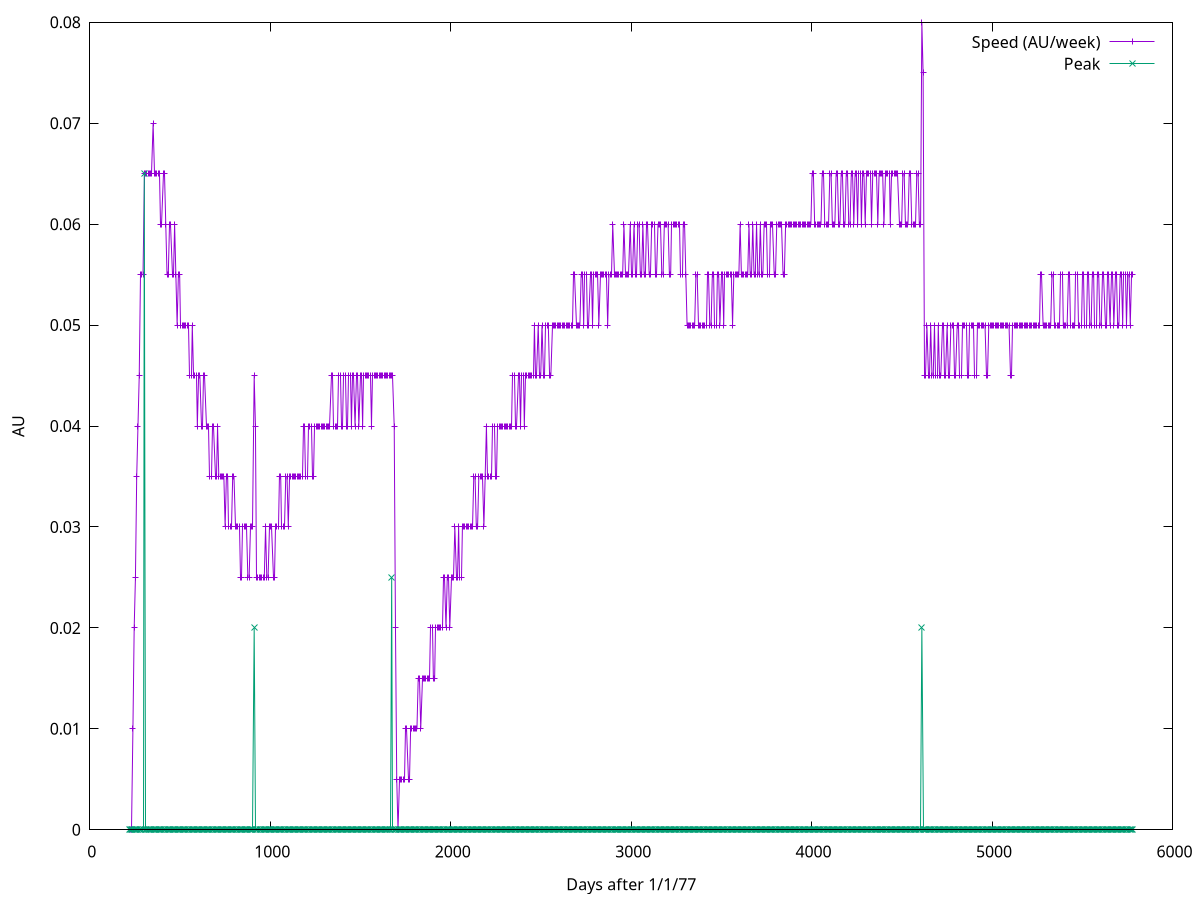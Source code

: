 # ----------------------------------------------------------------
# 
# Date:     24-10-2018
# ----------------------------------------------------------------
set datafile separator ","
set datafile missing "null"
set terminal png
set style fill solid
set xlabel "Days after 1/1/77"
set ylabel "AU"
plot '-' using 1:2 title 'Speed (AU/week)' with linespoints,  '-' using 1:3 title 'Peak' with linespoints
218,0.0,0
225,0.0,0
232,0.0,0
239,0.00999999,0
246,0.01999998,0
253,0.025000036,0
260,0.035000026,0
267,0.03999996,0
274,0.045000017,0
281,0.055000007,0
288,0.054999948,0
295,0.055000007,0
302,0.06500006,0.06500006
309,0.065,0
316,0.065,0
323,0.065,0
330,0.065,0
337,0.065,0
344,0.065,0
351,0.06999999,0
358,0.065,0
365,0.065,0
372,0.06499994,0
379,0.06500006,0
386,0.06500006,0
393,0.059999943,0
400,0.059999943,0
407,0.06500006,0
414,0.06500006,0
421,0.059999943,0
428,0.054999948,0
435,0.055000067,0
442,0.060000062,0
449,0.059999943,0
456,0.054999948,0
463,0.054999948,0
470,0.060000062,0
477,0.055000067,0
484,0.049999952,0
491,0.054999948,0
498,0.055000067,0
505,0.05000007,0
512,0.049999952,0
519,0.049999952,0
526,0.049999952,0
533,0.05000007,0
540,0.05000007,0
547,0.049999952,0
554,0.044999957,0
561,0.044999957,0
568,0.05000007,0
575,0.045000076,0
582,0.044999957,0
589,0.044999957,0
596,0.03999996,0
603,0.044999957,0
610,0.045000076,0
617,0.04000008,0
624,0.03999996,0
631,0.044999957,0
638,0.044999957,0
645,0.03999996,0
652,0.03999996,0
659,0.03999996,0
666,0.035000086,0
673,0.035000086,0
680,0.03999996,0
687,0.03999996,0
694,0.035000086,0
701,0.035000086,0
708,0.03999996,0
715,0.034999847,0
722,0.035000086,0
729,0.035000086,0
736,0.034999847,0
743,0.035000086,0
750,0.029999971,0
757,0.034999847,0
764,0.035000086,0
771,0.029999971,0
778,0.029999971,0
785,0.03000021,0
792,0.035000086,0
799,0.034999847,0
806,0.029999971,0
813,0.029999971,0
820,0.029999971,0
827,0.029999971,0
834,0.025000095,0
841,0.025000095,0
848,0.029999971,0
855,0.029999971,0
862,0.029999971,0
869,0.029999971,0
876,0.024999857,0
883,0.025000095,0
890,0.029999971,0
897,0.029999971,0
904,0.03000021,0
911,0.045000076,0.02000022
918,0.03999996,0
925,0.024999857,0
932,0.024999857,0
939,0.025000095,0
946,0.025000095,0
953,0.025000095,0
960,0.025000095,0
967,0.024999857,0
974,0.029999971,0
981,0.025000095,0
988,0.024999857,0
995,0.029999971,0
1002,0.029999971,0
1009,0.029999971,0
1016,0.025000095,0
1023,0.025000095,0
1030,0.029999971,0
1037,0.029999971,0
1044,0.029999971,0
1051,0.034999847,0
1058,0.035000086,0
1065,0.029999971,0
1072,0.029999971,0
1079,0.03000021,0
1086,0.035000086,0
1093,0.034999847,0
1100,0.029999971,0
1107,0.035000086,0
1114,0.034999847,0
1121,0.034999847,0
1128,0.035000086,0
1135,0.035000086,0
1142,0.035000086,0
1149,0.035000086,0
1156,0.034999847,0
1163,0.034999847,0
1170,0.035000086,0
1177,0.035000086,0
1184,0.03999996,0
1191,0.03999996,0
1198,0.035000086,0
1205,0.035000086,0
1212,0.03999996,0
1219,0.03999996,0
1226,0.03999996,0
1233,0.035000086,0
1240,0.035000086,0
1247,0.03999996,0
1254,0.03999996,0
1261,0.03999996,0
1268,0.03999996,0
1275,0.03999996,0
1282,0.03999996,0
1289,0.03999996,0
1296,0.03999996,0
1303,0.03999996,0
1310,0.0400002,0
1317,0.0400002,0
1324,0.03999996,0
1331,0.03999996,0
1338,0.044999838,0
1345,0.044999838,0
1352,0.0400002,0
1359,0.0400002,0
1366,0.03999996,0
1373,0.03999996,0
1380,0.044999838,0
1387,0.044999838,0
1394,0.0400002,0
1401,0.0400002,0
1408,0.044999838,0
1415,0.044999838,0
1422,0.03999996,0
1429,0.03999996,0
1436,0.045000315,0
1443,0.045000315,0
1450,0.03999996,0
1457,0.0449996,0
1463,0.0449996,0
1470,0.03999996,0
1477,0.045000076,0
1484,0.045000076,0
1491,0.03999996,0
1498,0.045000076,0
1505,0.045000076,0
1512,0.03999996,0
1519,0.045000076,0
1526,0.045000076,0
1533,0.045000076,0
1540,0.045000076,0
1547,0.045000076,0
1554,0.045000076,0
1561,0.03999996,0
1568,0.045000076,0
1575,0.045000076,0
1582,0.0449996,0
1589,0.0449996,0
1596,0.045000076,0
1603,0.045000076,0
1610,0.045000076,0
1617,0.045000076,0
1624,0.045000076,0
1631,0.045000076,0
1638,0.045000076,0
1645,0.045000076,0
1652,0.045000076,0
1659,0.045000076,0
1666,0.0449996,0
1673,0.045000076,0.025000095
1680,0.045000076,0
1687,0.03999996,0
1694,0.01999998,0
1701,0.0049996376,0
1708,0.0,0
1715,0.0050001144,0
1722,0.0050001144,0
1729,0.0050001144,0
1736,0.0050001144,0
1743,0.0050001144,0
1750,0.009999752,0
1757,0.009999752,0
1764,0.0050001144,0
1771,0.0050001144,0
1778,0.010000229,0
1785,0.009999752,0
1792,0.009999752,0
1799,0.010000229,0
1806,0.010000229,0
1813,0.009999752,0
1820,0.0149998665,0
1827,0.015000343,0
1834,0.010000229,0
1841,0.0149998665,0
1848,0.0149998665,0
1855,0.0149998665,0
1862,0.0149998665,0
1869,0.015000343,0
1876,0.0149998665,0
1883,0.0149998665,0
1890,0.01999998,0
1897,0.01999998,0
1904,0.015000343,0
1911,0.0149998665,0
1918,0.01999998,0
1925,0.01999998,0
1932,0.01999998,0
1939,0.01999998,0
1946,0.01999998,0
1953,0.01999998,0
1960,0.025000095,0
1967,0.025000095,0
1974,0.01999998,0
1981,0.025000095,0
1988,0.024999619,0
1995,0.01999998,0
2002,0.025000095,0
2009,0.025000095,0
2016,0.025000095,0
2023,0.029999733,0
2030,0.025000095,0
2037,0.025000095,0
2044,0.029999733,0
2051,0.025000095,0
2058,0.025000095,0
2065,0.029999733,0
2072,0.03000021,0
2079,0.03000021,0
2086,0.029999733,0
2093,0.03000021,0
2100,0.03000021,0
2107,0.029999733,0
2114,0.029999733,0
2121,0.03000021,0
2128,0.035000324,0
2135,0.034999847,0
2142,0.029999733,0
2149,0.03000021,0
2156,0.035000324,0
2163,0.034999847,0
2170,0.034999847,0
2177,0.034999847,0
2184,0.03000021,0
2191,0.035000324,0
2198,0.03999996,0
2205,0.034999847,0
2212,0.034999847,0
2219,0.034999847,0
2226,0.034999847,0
2233,0.03999996,0
2240,0.03999996,0
2247,0.035000324,0
2254,0.035000324,0
2261,0.03999996,0
2268,0.03999996,0
2275,0.03999996,0
2282,0.03999996,0
2289,0.03999996,0
2296,0.03999996,0
2303,0.03999996,0
2310,0.03999996,0
2317,0.03999996,0
2324,0.03999996,0
2331,0.03999996,0
2338,0.03999996,0
2345,0.045000076,0
2352,0.045000076,0
2359,0.03999996,0
2366,0.03999996,0
2373,0.045000076,0
2380,0.045000076,0
2387,0.03999996,0
2394,0.045000076,0
2401,0.045000076,0
2408,0.03999996,0
2415,0.045000076,0
2422,0.045000076,0
2429,0.0449996,0
2436,0.0449996,0
2443,0.045000076,0
2450,0.045000076,0
2457,0.045000076,0
2464,0.05000019,0
2471,0.045000076,0
2478,0.045000076,0
2485,0.05000019,0
2492,0.045000076,0
2499,0.0449996,0
2506,0.049999714,0
2513,0.045000076,0
2520,0.045000076,0
2527,0.05000019,0
2534,0.05000019,0
2541,0.049999714,0
2548,0.0449996,0
2555,0.045000076,0
2562,0.05000019,0
2569,0.05000019,0
2576,0.05000019,0
2583,0.049999714,0
2590,0.049999714,0
2597,0.05000019,0
2604,0.05000019,0
2611,0.05000019,0
2618,0.049999714,0
2625,0.049999714,0
2632,0.05000019,0
2639,0.05000019,0
2646,0.05000019,0
2653,0.049999714,0
2660,0.049999714,0
2667,0.05000019,0
2674,0.05000019,0
2681,0.05499983,0
2688,0.05499983,0
2695,0.05000019,0
2702,0.05000019,0
2709,0.05000019,0
2716,0.049999714,0
2723,0.05499983,0
2730,0.055000305,0
2737,0.05000019,0
2744,0.05499983,0
2751,0.05499983,0
2758,0.05000019,0
2765,0.05000019,0
2772,0.05499983,0
2779,0.05499983,0
2786,0.05000019,0
2793,0.05499983,0
2800,0.05499983,0
2807,0.055000305,0
2814,0.05499983,0
2821,0.049999714,0
2828,0.055000305,0
2835,0.055000305,0
2842,0.05499983,0
2849,0.05499983,0
2856,0.055000305,0
2863,0.05499983,0
2870,0.049999714,0
2877,0.055000305,0
2884,0.05499983,0
2891,0.05499983,0
2898,0.06000042,0
2905,0.05499983,0
2912,0.05499983,0
2919,0.055000305,0
2925,0.05499983,0
2932,0.055000305,0
2939,0.055000305,0
2946,0.05499935,0
2953,0.055000305,0
2960,0.06000042,0
2967,0.05499935,0
2974,0.05499935,0
2981,0.055000305,0
2988,0.055000305,0
2995,0.059999466,0
3002,0.055000305,0
3009,0.055000305,0
3016,0.059999466,0
3023,0.055000305,0
3030,0.055000305,0
3037,0.059999466,0
3044,0.06000042,0
3051,0.055000305,0
3058,0.05499935,0
3065,0.06000042,0
3072,0.055000305,0
3079,0.05499935,0
3086,0.06000042,0
3093,0.06000042,0
3100,0.05499935,0
3107,0.055000305,0
3114,0.06000042,0
3121,0.059999466,0
3128,0.059999466,0
3135,0.055000305,0
3142,0.055000305,0
3149,0.059999466,0
3156,0.06000042,0
3163,0.06000042,0
3170,0.05499935,0
3177,0.055000305,0
3184,0.06000042,0
3191,0.059999466,0
3198,0.059999466,0
3205,0.06000042,0
3212,0.055000305,0
3219,0.05499935,0
3226,0.06000042,0
3233,0.06000042,0
3240,0.059999466,0
3247,0.059999466,0
3254,0.06000042,0
3261,0.06000042,0
3268,0.059999466,0
3275,0.055000305,0
3282,0.055000305,0
3289,0.059999466,0
3296,0.06000042,0
3303,0.055000305,0
3310,0.049999237,0
3317,0.05000019,0
3324,0.05000019,0
3331,0.05000019,0
3338,0.05000019,0
3345,0.049999237,0
3352,0.05000019,0
3359,0.055000305,0
3366,0.05499935,0
3373,0.05000019,0
3380,0.05000019,0
3387,0.05000019,0
3394,0.05000019,0
3401,0.049999237,0
3408,0.05000019,0
3415,0.05000019,0
3422,0.055000305,0
3429,0.055000305,0
3436,0.049999237,0
3443,0.05000019,0
3450,0.055000305,0
3457,0.05499935,0
3464,0.05000019,0
3471,0.05000019,0
3478,0.05499935,0
3485,0.055000305,0
3492,0.05000019,0
3499,0.055000305,0
3506,0.055000305,0
3513,0.049999237,0
3520,0.055000305,0
3527,0.055000305,0
3534,0.05499935,0
3541,0.055000305,0
3548,0.055000305,0
3555,0.05499935,0
3562,0.05000019,0
3569,0.055000305,0
3576,0.05499935,0
3583,0.055000305,0
3590,0.055000305,0
3597,0.05499935,0
3604,0.06000042,0
3611,0.055000305,0
3618,0.05499935,0
3625,0.055000305,0
3632,0.055000305,0
3639,0.05499935,0
3646,0.055000305,0
3653,0.06000042,0
3660,0.05499935,0
3667,0.055000305,0
3674,0.06000042,0
3681,0.05499935,0
3688,0.055000305,0
3695,0.06000042,0
3702,0.05499935,0
3709,0.055000305,0
3716,0.06000042,0
3723,0.05499935,0
3730,0.055000305,0
3737,0.06000042,0
3744,0.059999466,0
3751,0.059999466,0
3758,0.055000305,0
3765,0.055000305,0
3772,0.059999466,0
3779,0.06000042,0
3786,0.06000042,0
3793,0.05499935,0
3800,0.055000305,0
3807,0.06000042,0
3814,0.059999466,0
3821,0.059999466,0
3828,0.06000042,0
3835,0.06000042,0
3842,0.05499935,0
3849,0.055000305,0
3856,0.06000042,0
3863,0.059999466,0
3870,0.06000042,0
3877,0.06000042,0
3884,0.059999466,0
3891,0.059999466,0
3898,0.06000042,0
3905,0.06000042,0
3912,0.059999466,0
3919,0.06000042,0
3926,0.06000042,0
3933,0.059999466,0
3940,0.059999466,0
3947,0.06000042,0
3954,0.06000042,0
3961,0.059999466,0
3968,0.059999466,0
3975,0.06000042,0
3982,0.06000042,0
3989,0.059999466,0
3996,0.06000042,0
4003,0.065000534,0
4010,0.06499958,0
4017,0.059999466,0
4024,0.06000042,0
4031,0.06000042,0
4038,0.059999466,0
4045,0.059999466,0
4052,0.06000042,0
4059,0.065000534,0
4066,0.06499958,0
4073,0.059999466,0
4080,0.06000042,0
4087,0.06000042,0
4094,0.059999466,0
4101,0.06499958,0
4108,0.065000534,0
4115,0.06000042,0
4122,0.059999466,0
4129,0.06000042,0
4136,0.065000534,0
4143,0.06499958,0
4150,0.059999466,0
4157,0.06000042,0
4164,0.065000534,0
4171,0.06499958,0
4178,0.059999466,0
4185,0.06000042,0
4192,0.065000534,0
4199,0.06499958,0
4206,0.059999466,0
4213,0.06000042,0
4220,0.065000534,0
4227,0.06499958,0
4234,0.059999466,0
4241,0.06499958,0
4248,0.065000534,0
4255,0.06000042,0
4262,0.06499958,0
4269,0.06499958,0
4276,0.06000042,0
4283,0.065000534,0
4290,0.06499958,0
4297,0.059999466,0
4304,0.065000534,0
4311,0.065000534,0
4318,0.06499958,0
4325,0.06499958,0
4332,0.06000042,0
4339,0.065000534,0
4346,0.06499958,0
4353,0.06499958,0
4360,0.06499958,0
4367,0.06000042,0
4374,0.065000534,0
4381,0.06499958,0
4387,0.06499958,0
4394,0.065000534,0
4401,0.06000042,0
4408,0.06499958,0
4415,0.06499958,0
4422,0.065000534,0
4429,0.065000534,0
4436,0.059999466,0
4443,0.06499958,0
4450,0.065000534,0
4457,0.065000534,0
4464,0.06499958,0
4471,0.06499958,0
4478,0.06499958,0
4485,0.06000042,0
4492,0.06000042,0
4499,0.059999466,0
4506,0.06499958,0
4513,0.065000534,0
4520,0.06000042,0
4527,0.059999466,0
4534,0.06000042,0
4541,0.065000534,0
4548,0.06499958,0
4555,0.059999466,0
4562,0.06000042,0
4569,0.06000042,0
4576,0.059999466,0
4583,0.06499958,0
4590,0.065000534,0
4597,0.06000042,0
4604,0.059999466,0
4611,0.07999992,0.020000458
4618,0.07499981,0
4625,0.045000076,0
4632,0.045000076,0
4639,0.05000019,0
4646,0.045000076,0
4653,0.045000076,0
4660,0.05000019,0
4667,0.044999123,0
4674,0.045000076,0
4681,0.05000019,0
4688,0.045000076,0
4695,0.045000076,0
4702,0.05000019,0
4709,0.045000076,0
4716,0.044999123,0
4723,0.05000019,0
4730,0.05000019,0
4737,0.045000076,0
4744,0.045000076,0
4751,0.05000019,0
4758,0.045000076,0
4765,0.045000076,0
4772,0.05000019,0
4779,0.049999237,0
4786,0.05000019,0
4793,0.045000076,0
4800,0.045000076,0
4807,0.05000019,0
4814,0.049999237,0
4821,0.045000076,0
4828,0.045000076,0
4835,0.05000019,0
4842,0.05000019,0
4849,0.05000019,0
4856,0.05000019,0
4863,0.044999123,0
4870,0.044999123,0
4877,0.050001144,0
4884,0.050001144,0
4891,0.049999237,0
4898,0.049999237,0
4905,0.045000076,0
4912,0.045000076,0
4919,0.049999237,0
4926,0.050001144,0
4933,0.050001144,0
4940,0.049999237,0
4947,0.049999237,0
4954,0.049999237,0
4961,0.050001144,0
4968,0.045000076,0
4975,0.045000076,0
4982,0.050001144,0
4989,0.049999237,0
4996,0.049999237,0
5003,0.049999237,0
5010,0.050001144,0
5017,0.050001144,0
5024,0.049999237,0
5031,0.049999237,0
5038,0.049999237,0
5045,0.050001144,0
5052,0.050001144,0
5059,0.049999237,0
5066,0.049999237,0
5073,0.049999237,0
5080,0.050001144,0
5087,0.050001144,0
5094,0.049999237,0
5101,0.045000076,0
5108,0.045000076,0
5115,0.049999237,0
5122,0.049999237,0
5129,0.050001144,0
5136,0.050001144,0
5143,0.049999237,0
5150,0.049999237,0
5157,0.049999237,0
5164,0.050001144,0
5171,0.050001144,0
5178,0.049999237,0
5185,0.049999237,0
5192,0.049999237,0
5199,0.050001144,0
5206,0.050001144,0
5213,0.049999237,0
5220,0.049999237,0
5227,0.049999237,0
5234,0.050001144,0
5241,0.050001144,0
5248,0.049999237,0
5255,0.049999237,0
5262,0.049999237,0
5269,0.055000305,0
5276,0.055000305,0
5283,0.049999237,0
5290,0.050001144,0
5297,0.050001144,0
5304,0.049999237,0
5311,0.049999237,0
5318,0.049999237,0
5325,0.050001144,0
5332,0.055000305,0
5339,0.054998398,0
5346,0.050001144,0
5353,0.050001144,0
5360,0.049999237,0
5367,0.049999237,0
5374,0.049999237,0
5381,0.055000305,0
5388,0.055000305,0
5395,0.049999237,0
5402,0.050001144,0
5409,0.050001144,0
5416,0.049999237,0
5423,0.055000305,0
5430,0.055000305,0
5437,0.049999237,0
5444,0.049999237,0
5451,0.049999237,0
5458,0.050001144,0
5465,0.055000305,0
5472,0.055000305,0
5479,0.050001144,0
5486,0.049999237,0
5493,0.049999237,0
5500,0.055000305,0
5507,0.055000305,0
5514,0.049999237,0
5521,0.049999237,0
5528,0.055000305,0
5535,0.055000305,0
5542,0.049999237,0
5549,0.050001144,0
5556,0.055000305,0
5563,0.054998398,0
5570,0.050001144,0
5577,0.050001144,0
5584,0.054998398,0
5591,0.055000305,0
5598,0.050001144,0
5605,0.049999237,0
5612,0.055000305,0
5619,0.055000305,0
5626,0.049999237,0
5633,0.049999237,0
5640,0.055000305,0
5647,0.055000305,0
5654,0.049999237,0
5661,0.055000305,0
5668,0.055000305,0
5675,0.049999237,0
5682,0.055000305,0
5689,0.055000305,0
5696,0.049999237,0
5703,0.050001144,0
5710,0.055000305,0
5717,0.054998398,0
5724,0.050001144,0
5731,0.055000305,0
5738,0.055000305,0
5745,0.050001144,0
5752,0.054998398,0
5759,0.055000305,0
5766,0.050001144,0
5773,0.054998398,0
5780,0.055000305,0
end
218,0.0,0
225,0.0,0
232,0.0,0
239,0.00999999,0
246,0.01999998,0
253,0.025000036,0
260,0.035000026,0
267,0.03999996,0
274,0.045000017,0
281,0.055000007,0
288,0.054999948,0
295,0.055000007,0
302,0.06500006,0.06500006
309,0.065,0
316,0.065,0
323,0.065,0
330,0.065,0
337,0.065,0
344,0.065,0
351,0.06999999,0
358,0.065,0
365,0.065,0
372,0.06499994,0
379,0.06500006,0
386,0.06500006,0
393,0.059999943,0
400,0.059999943,0
407,0.06500006,0
414,0.06500006,0
421,0.059999943,0
428,0.054999948,0
435,0.055000067,0
442,0.060000062,0
449,0.059999943,0
456,0.054999948,0
463,0.054999948,0
470,0.060000062,0
477,0.055000067,0
484,0.049999952,0
491,0.054999948,0
498,0.055000067,0
505,0.05000007,0
512,0.049999952,0
519,0.049999952,0
526,0.049999952,0
533,0.05000007,0
540,0.05000007,0
547,0.049999952,0
554,0.044999957,0
561,0.044999957,0
568,0.05000007,0
575,0.045000076,0
582,0.044999957,0
589,0.044999957,0
596,0.03999996,0
603,0.044999957,0
610,0.045000076,0
617,0.04000008,0
624,0.03999996,0
631,0.044999957,0
638,0.044999957,0
645,0.03999996,0
652,0.03999996,0
659,0.03999996,0
666,0.035000086,0
673,0.035000086,0
680,0.03999996,0
687,0.03999996,0
694,0.035000086,0
701,0.035000086,0
708,0.03999996,0
715,0.034999847,0
722,0.035000086,0
729,0.035000086,0
736,0.034999847,0
743,0.035000086,0
750,0.029999971,0
757,0.034999847,0
764,0.035000086,0
771,0.029999971,0
778,0.029999971,0
785,0.03000021,0
792,0.035000086,0
799,0.034999847,0
806,0.029999971,0
813,0.029999971,0
820,0.029999971,0
827,0.029999971,0
834,0.025000095,0
841,0.025000095,0
848,0.029999971,0
855,0.029999971,0
862,0.029999971,0
869,0.029999971,0
876,0.024999857,0
883,0.025000095,0
890,0.029999971,0
897,0.029999971,0
904,0.03000021,0
911,0.045000076,0.02000022
918,0.03999996,0
925,0.024999857,0
932,0.024999857,0
939,0.025000095,0
946,0.025000095,0
953,0.025000095,0
960,0.025000095,0
967,0.024999857,0
974,0.029999971,0
981,0.025000095,0
988,0.024999857,0
995,0.029999971,0
1002,0.029999971,0
1009,0.029999971,0
1016,0.025000095,0
1023,0.025000095,0
1030,0.029999971,0
1037,0.029999971,0
1044,0.029999971,0
1051,0.034999847,0
1058,0.035000086,0
1065,0.029999971,0
1072,0.029999971,0
1079,0.03000021,0
1086,0.035000086,0
1093,0.034999847,0
1100,0.029999971,0
1107,0.035000086,0
1114,0.034999847,0
1121,0.034999847,0
1128,0.035000086,0
1135,0.035000086,0
1142,0.035000086,0
1149,0.035000086,0
1156,0.034999847,0
1163,0.034999847,0
1170,0.035000086,0
1177,0.035000086,0
1184,0.03999996,0
1191,0.03999996,0
1198,0.035000086,0
1205,0.035000086,0
1212,0.03999996,0
1219,0.03999996,0
1226,0.03999996,0
1233,0.035000086,0
1240,0.035000086,0
1247,0.03999996,0
1254,0.03999996,0
1261,0.03999996,0
1268,0.03999996,0
1275,0.03999996,0
1282,0.03999996,0
1289,0.03999996,0
1296,0.03999996,0
1303,0.03999996,0
1310,0.0400002,0
1317,0.0400002,0
1324,0.03999996,0
1331,0.03999996,0
1338,0.044999838,0
1345,0.044999838,0
1352,0.0400002,0
1359,0.0400002,0
1366,0.03999996,0
1373,0.03999996,0
1380,0.044999838,0
1387,0.044999838,0
1394,0.0400002,0
1401,0.0400002,0
1408,0.044999838,0
1415,0.044999838,0
1422,0.03999996,0
1429,0.03999996,0
1436,0.045000315,0
1443,0.045000315,0
1450,0.03999996,0
1457,0.0449996,0
1463,0.0449996,0
1470,0.03999996,0
1477,0.045000076,0
1484,0.045000076,0
1491,0.03999996,0
1498,0.045000076,0
1505,0.045000076,0
1512,0.03999996,0
1519,0.045000076,0
1526,0.045000076,0
1533,0.045000076,0
1540,0.045000076,0
1547,0.045000076,0
1554,0.045000076,0
1561,0.03999996,0
1568,0.045000076,0
1575,0.045000076,0
1582,0.0449996,0
1589,0.0449996,0
1596,0.045000076,0
1603,0.045000076,0
1610,0.045000076,0
1617,0.045000076,0
1624,0.045000076,0
1631,0.045000076,0
1638,0.045000076,0
1645,0.045000076,0
1652,0.045000076,0
1659,0.045000076,0
1666,0.0449996,0
1673,0.045000076,0.025000095
1680,0.045000076,0
1687,0.03999996,0
1694,0.01999998,0
1701,0.0049996376,0
1708,0.0,0
1715,0.0050001144,0
1722,0.0050001144,0
1729,0.0050001144,0
1736,0.0050001144,0
1743,0.0050001144,0
1750,0.009999752,0
1757,0.009999752,0
1764,0.0050001144,0
1771,0.0050001144,0
1778,0.010000229,0
1785,0.009999752,0
1792,0.009999752,0
1799,0.010000229,0
1806,0.010000229,0
1813,0.009999752,0
1820,0.0149998665,0
1827,0.015000343,0
1834,0.010000229,0
1841,0.0149998665,0
1848,0.0149998665,0
1855,0.0149998665,0
1862,0.0149998665,0
1869,0.015000343,0
1876,0.0149998665,0
1883,0.0149998665,0
1890,0.01999998,0
1897,0.01999998,0
1904,0.015000343,0
1911,0.0149998665,0
1918,0.01999998,0
1925,0.01999998,0
1932,0.01999998,0
1939,0.01999998,0
1946,0.01999998,0
1953,0.01999998,0
1960,0.025000095,0
1967,0.025000095,0
1974,0.01999998,0
1981,0.025000095,0
1988,0.024999619,0
1995,0.01999998,0
2002,0.025000095,0
2009,0.025000095,0
2016,0.025000095,0
2023,0.029999733,0
2030,0.025000095,0
2037,0.025000095,0
2044,0.029999733,0
2051,0.025000095,0
2058,0.025000095,0
2065,0.029999733,0
2072,0.03000021,0
2079,0.03000021,0
2086,0.029999733,0
2093,0.03000021,0
2100,0.03000021,0
2107,0.029999733,0
2114,0.029999733,0
2121,0.03000021,0
2128,0.035000324,0
2135,0.034999847,0
2142,0.029999733,0
2149,0.03000021,0
2156,0.035000324,0
2163,0.034999847,0
2170,0.034999847,0
2177,0.034999847,0
2184,0.03000021,0
2191,0.035000324,0
2198,0.03999996,0
2205,0.034999847,0
2212,0.034999847,0
2219,0.034999847,0
2226,0.034999847,0
2233,0.03999996,0
2240,0.03999996,0
2247,0.035000324,0
2254,0.035000324,0
2261,0.03999996,0
2268,0.03999996,0
2275,0.03999996,0
2282,0.03999996,0
2289,0.03999996,0
2296,0.03999996,0
2303,0.03999996,0
2310,0.03999996,0
2317,0.03999996,0
2324,0.03999996,0
2331,0.03999996,0
2338,0.03999996,0
2345,0.045000076,0
2352,0.045000076,0
2359,0.03999996,0
2366,0.03999996,0
2373,0.045000076,0
2380,0.045000076,0
2387,0.03999996,0
2394,0.045000076,0
2401,0.045000076,0
2408,0.03999996,0
2415,0.045000076,0
2422,0.045000076,0
2429,0.0449996,0
2436,0.0449996,0
2443,0.045000076,0
2450,0.045000076,0
2457,0.045000076,0
2464,0.05000019,0
2471,0.045000076,0
2478,0.045000076,0
2485,0.05000019,0
2492,0.045000076,0
2499,0.0449996,0
2506,0.049999714,0
2513,0.045000076,0
2520,0.045000076,0
2527,0.05000019,0
2534,0.05000019,0
2541,0.049999714,0
2548,0.0449996,0
2555,0.045000076,0
2562,0.05000019,0
2569,0.05000019,0
2576,0.05000019,0
2583,0.049999714,0
2590,0.049999714,0
2597,0.05000019,0
2604,0.05000019,0
2611,0.05000019,0
2618,0.049999714,0
2625,0.049999714,0
2632,0.05000019,0
2639,0.05000019,0
2646,0.05000019,0
2653,0.049999714,0
2660,0.049999714,0
2667,0.05000019,0
2674,0.05000019,0
2681,0.05499983,0
2688,0.05499983,0
2695,0.05000019,0
2702,0.05000019,0
2709,0.05000019,0
2716,0.049999714,0
2723,0.05499983,0
2730,0.055000305,0
2737,0.05000019,0
2744,0.05499983,0
2751,0.05499983,0
2758,0.05000019,0
2765,0.05000019,0
2772,0.05499983,0
2779,0.05499983,0
2786,0.05000019,0
2793,0.05499983,0
2800,0.05499983,0
2807,0.055000305,0
2814,0.05499983,0
2821,0.049999714,0
2828,0.055000305,0
2835,0.055000305,0
2842,0.05499983,0
2849,0.05499983,0
2856,0.055000305,0
2863,0.05499983,0
2870,0.049999714,0
2877,0.055000305,0
2884,0.05499983,0
2891,0.05499983,0
2898,0.06000042,0
2905,0.05499983,0
2912,0.05499983,0
2919,0.055000305,0
2925,0.05499983,0
2932,0.055000305,0
2939,0.055000305,0
2946,0.05499935,0
2953,0.055000305,0
2960,0.06000042,0
2967,0.05499935,0
2974,0.05499935,0
2981,0.055000305,0
2988,0.055000305,0
2995,0.059999466,0
3002,0.055000305,0
3009,0.055000305,0
3016,0.059999466,0
3023,0.055000305,0
3030,0.055000305,0
3037,0.059999466,0
3044,0.06000042,0
3051,0.055000305,0
3058,0.05499935,0
3065,0.06000042,0
3072,0.055000305,0
3079,0.05499935,0
3086,0.06000042,0
3093,0.06000042,0
3100,0.05499935,0
3107,0.055000305,0
3114,0.06000042,0
3121,0.059999466,0
3128,0.059999466,0
3135,0.055000305,0
3142,0.055000305,0
3149,0.059999466,0
3156,0.06000042,0
3163,0.06000042,0
3170,0.05499935,0
3177,0.055000305,0
3184,0.06000042,0
3191,0.059999466,0
3198,0.059999466,0
3205,0.06000042,0
3212,0.055000305,0
3219,0.05499935,0
3226,0.06000042,0
3233,0.06000042,0
3240,0.059999466,0
3247,0.059999466,0
3254,0.06000042,0
3261,0.06000042,0
3268,0.059999466,0
3275,0.055000305,0
3282,0.055000305,0
3289,0.059999466,0
3296,0.06000042,0
3303,0.055000305,0
3310,0.049999237,0
3317,0.05000019,0
3324,0.05000019,0
3331,0.05000019,0
3338,0.05000019,0
3345,0.049999237,0
3352,0.05000019,0
3359,0.055000305,0
3366,0.05499935,0
3373,0.05000019,0
3380,0.05000019,0
3387,0.05000019,0
3394,0.05000019,0
3401,0.049999237,0
3408,0.05000019,0
3415,0.05000019,0
3422,0.055000305,0
3429,0.055000305,0
3436,0.049999237,0
3443,0.05000019,0
3450,0.055000305,0
3457,0.05499935,0
3464,0.05000019,0
3471,0.05000019,0
3478,0.05499935,0
3485,0.055000305,0
3492,0.05000019,0
3499,0.055000305,0
3506,0.055000305,0
3513,0.049999237,0
3520,0.055000305,0
3527,0.055000305,0
3534,0.05499935,0
3541,0.055000305,0
3548,0.055000305,0
3555,0.05499935,0
3562,0.05000019,0
3569,0.055000305,0
3576,0.05499935,0
3583,0.055000305,0
3590,0.055000305,0
3597,0.05499935,0
3604,0.06000042,0
3611,0.055000305,0
3618,0.05499935,0
3625,0.055000305,0
3632,0.055000305,0
3639,0.05499935,0
3646,0.055000305,0
3653,0.06000042,0
3660,0.05499935,0
3667,0.055000305,0
3674,0.06000042,0
3681,0.05499935,0
3688,0.055000305,0
3695,0.06000042,0
3702,0.05499935,0
3709,0.055000305,0
3716,0.06000042,0
3723,0.05499935,0
3730,0.055000305,0
3737,0.06000042,0
3744,0.059999466,0
3751,0.059999466,0
3758,0.055000305,0
3765,0.055000305,0
3772,0.059999466,0
3779,0.06000042,0
3786,0.06000042,0
3793,0.05499935,0
3800,0.055000305,0
3807,0.06000042,0
3814,0.059999466,0
3821,0.059999466,0
3828,0.06000042,0
3835,0.06000042,0
3842,0.05499935,0
3849,0.055000305,0
3856,0.06000042,0
3863,0.059999466,0
3870,0.06000042,0
3877,0.06000042,0
3884,0.059999466,0
3891,0.059999466,0
3898,0.06000042,0
3905,0.06000042,0
3912,0.059999466,0
3919,0.06000042,0
3926,0.06000042,0
3933,0.059999466,0
3940,0.059999466,0
3947,0.06000042,0
3954,0.06000042,0
3961,0.059999466,0
3968,0.059999466,0
3975,0.06000042,0
3982,0.06000042,0
3989,0.059999466,0
3996,0.06000042,0
4003,0.065000534,0
4010,0.06499958,0
4017,0.059999466,0
4024,0.06000042,0
4031,0.06000042,0
4038,0.059999466,0
4045,0.059999466,0
4052,0.06000042,0
4059,0.065000534,0
4066,0.06499958,0
4073,0.059999466,0
4080,0.06000042,0
4087,0.06000042,0
4094,0.059999466,0
4101,0.06499958,0
4108,0.065000534,0
4115,0.06000042,0
4122,0.059999466,0
4129,0.06000042,0
4136,0.065000534,0
4143,0.06499958,0
4150,0.059999466,0
4157,0.06000042,0
4164,0.065000534,0
4171,0.06499958,0
4178,0.059999466,0
4185,0.06000042,0
4192,0.065000534,0
4199,0.06499958,0
4206,0.059999466,0
4213,0.06000042,0
4220,0.065000534,0
4227,0.06499958,0
4234,0.059999466,0
4241,0.06499958,0
4248,0.065000534,0
4255,0.06000042,0
4262,0.06499958,0
4269,0.06499958,0
4276,0.06000042,0
4283,0.065000534,0
4290,0.06499958,0
4297,0.059999466,0
4304,0.065000534,0
4311,0.065000534,0
4318,0.06499958,0
4325,0.06499958,0
4332,0.06000042,0
4339,0.065000534,0
4346,0.06499958,0
4353,0.06499958,0
4360,0.06499958,0
4367,0.06000042,0
4374,0.065000534,0
4381,0.06499958,0
4387,0.06499958,0
4394,0.065000534,0
4401,0.06000042,0
4408,0.06499958,0
4415,0.06499958,0
4422,0.065000534,0
4429,0.065000534,0
4436,0.059999466,0
4443,0.06499958,0
4450,0.065000534,0
4457,0.065000534,0
4464,0.06499958,0
4471,0.06499958,0
4478,0.06499958,0
4485,0.06000042,0
4492,0.06000042,0
4499,0.059999466,0
4506,0.06499958,0
4513,0.065000534,0
4520,0.06000042,0
4527,0.059999466,0
4534,0.06000042,0
4541,0.065000534,0
4548,0.06499958,0
4555,0.059999466,0
4562,0.06000042,0
4569,0.06000042,0
4576,0.059999466,0
4583,0.06499958,0
4590,0.065000534,0
4597,0.06000042,0
4604,0.059999466,0
4611,0.07999992,0.020000458
4618,0.07499981,0
4625,0.045000076,0
4632,0.045000076,0
4639,0.05000019,0
4646,0.045000076,0
4653,0.045000076,0
4660,0.05000019,0
4667,0.044999123,0
4674,0.045000076,0
4681,0.05000019,0
4688,0.045000076,0
4695,0.045000076,0
4702,0.05000019,0
4709,0.045000076,0
4716,0.044999123,0
4723,0.05000019,0
4730,0.05000019,0
4737,0.045000076,0
4744,0.045000076,0
4751,0.05000019,0
4758,0.045000076,0
4765,0.045000076,0
4772,0.05000019,0
4779,0.049999237,0
4786,0.05000019,0
4793,0.045000076,0
4800,0.045000076,0
4807,0.05000019,0
4814,0.049999237,0
4821,0.045000076,0
4828,0.045000076,0
4835,0.05000019,0
4842,0.05000019,0
4849,0.05000019,0
4856,0.05000019,0
4863,0.044999123,0
4870,0.044999123,0
4877,0.050001144,0
4884,0.050001144,0
4891,0.049999237,0
4898,0.049999237,0
4905,0.045000076,0
4912,0.045000076,0
4919,0.049999237,0
4926,0.050001144,0
4933,0.050001144,0
4940,0.049999237,0
4947,0.049999237,0
4954,0.049999237,0
4961,0.050001144,0
4968,0.045000076,0
4975,0.045000076,0
4982,0.050001144,0
4989,0.049999237,0
4996,0.049999237,0
5003,0.049999237,0
5010,0.050001144,0
5017,0.050001144,0
5024,0.049999237,0
5031,0.049999237,0
5038,0.049999237,0
5045,0.050001144,0
5052,0.050001144,0
5059,0.049999237,0
5066,0.049999237,0
5073,0.049999237,0
5080,0.050001144,0
5087,0.050001144,0
5094,0.049999237,0
5101,0.045000076,0
5108,0.045000076,0
5115,0.049999237,0
5122,0.049999237,0
5129,0.050001144,0
5136,0.050001144,0
5143,0.049999237,0
5150,0.049999237,0
5157,0.049999237,0
5164,0.050001144,0
5171,0.050001144,0
5178,0.049999237,0
5185,0.049999237,0
5192,0.049999237,0
5199,0.050001144,0
5206,0.050001144,0
5213,0.049999237,0
5220,0.049999237,0
5227,0.049999237,0
5234,0.050001144,0
5241,0.050001144,0
5248,0.049999237,0
5255,0.049999237,0
5262,0.049999237,0
5269,0.055000305,0
5276,0.055000305,0
5283,0.049999237,0
5290,0.050001144,0
5297,0.050001144,0
5304,0.049999237,0
5311,0.049999237,0
5318,0.049999237,0
5325,0.050001144,0
5332,0.055000305,0
5339,0.054998398,0
5346,0.050001144,0
5353,0.050001144,0
5360,0.049999237,0
5367,0.049999237,0
5374,0.049999237,0
5381,0.055000305,0
5388,0.055000305,0
5395,0.049999237,0
5402,0.050001144,0
5409,0.050001144,0
5416,0.049999237,0
5423,0.055000305,0
5430,0.055000305,0
5437,0.049999237,0
5444,0.049999237,0
5451,0.049999237,0
5458,0.050001144,0
5465,0.055000305,0
5472,0.055000305,0
5479,0.050001144,0
5486,0.049999237,0
5493,0.049999237,0
5500,0.055000305,0
5507,0.055000305,0
5514,0.049999237,0
5521,0.049999237,0
5528,0.055000305,0
5535,0.055000305,0
5542,0.049999237,0
5549,0.050001144,0
5556,0.055000305,0
5563,0.054998398,0
5570,0.050001144,0
5577,0.050001144,0
5584,0.054998398,0
5591,0.055000305,0
5598,0.050001144,0
5605,0.049999237,0
5612,0.055000305,0
5619,0.055000305,0
5626,0.049999237,0
5633,0.049999237,0
5640,0.055000305,0
5647,0.055000305,0
5654,0.049999237,0
5661,0.055000305,0
5668,0.055000305,0
5675,0.049999237,0
5682,0.055000305,0
5689,0.055000305,0
5696,0.049999237,0
5703,0.050001144,0
5710,0.055000305,0
5717,0.054998398,0
5724,0.050001144,0
5731,0.055000305,0
5738,0.055000305,0
5745,0.050001144,0
5752,0.054998398,0
5759,0.055000305,0
5766,0.050001144,0
5773,0.054998398,0
5780,0.055000305,0
end

